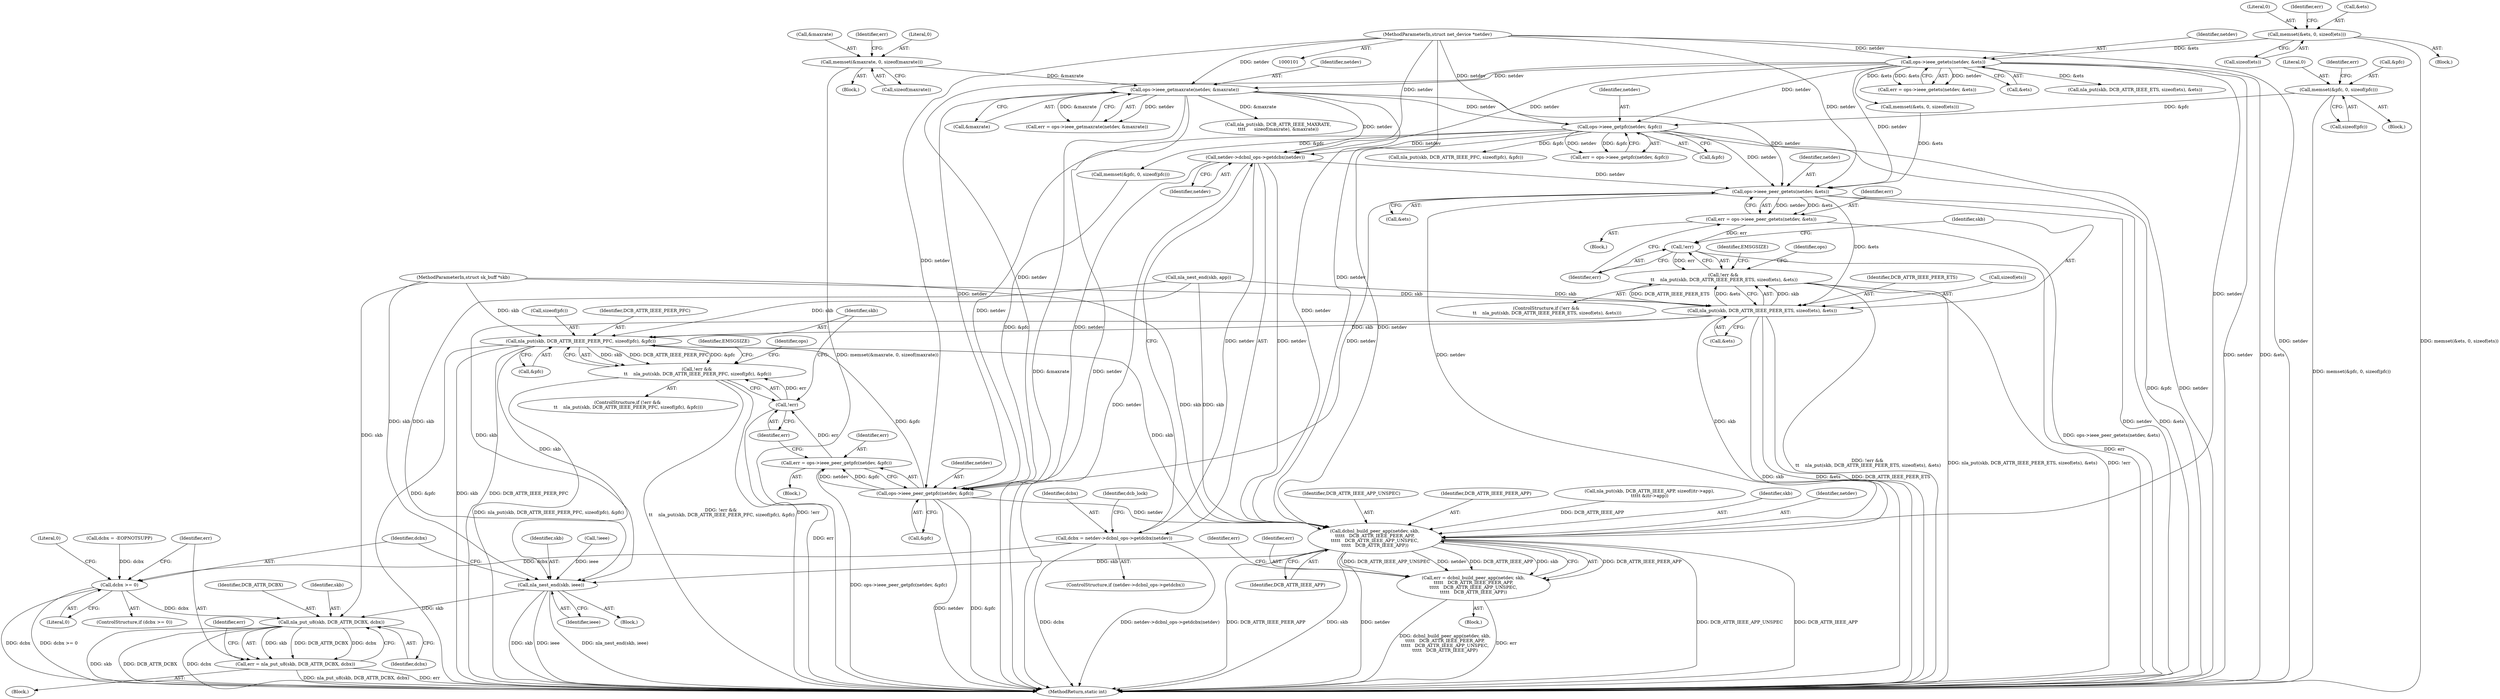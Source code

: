 digraph "0_linux_29cd8ae0e1a39e239a3a7b67da1986add1199fc0_1@pointer" {
"1000291" [label="(Call,netdev->dcbnl_ops->getdcbx(netdev))"];
"1000219" [label="(Call,ops->ieee_getpfc(netdev, &pfc))"];
"1000183" [label="(Call,ops->ieee_getmaxrate(netdev, &maxrate))"];
"1000151" [label="(Call,ops->ieee_getets(netdev, &ets))"];
"1000103" [label="(MethodParameterIn,struct net_device *netdev)"];
"1000143" [label="(Call,memset(&ets, 0, sizeof(ets)))"];
"1000175" [label="(Call,memset(&maxrate, 0, sizeof(maxrate)))"];
"1000211" [label="(Call,memset(&pfc, 0, sizeof(pfc)))"];
"1000289" [label="(Call,dcbx = netdev->dcbnl_ops->getdcbx(netdev))"];
"1000394" [label="(Call,dcbx >= 0)"];
"1000400" [label="(Call,nla_put_u8(skb, DCB_ATTR_DCBX, dcbx))"];
"1000398" [label="(Call,err = nla_put_u8(skb, DCB_ATTR_DCBX, dcbx))"];
"1000318" [label="(Call,ops->ieee_peer_getets(netdev, &ets))"];
"1000316" [label="(Call,err = ops->ieee_peer_getets(netdev, &ets))"];
"1000324" [label="(Call,!err)"];
"1000323" [label="(Call,!err &&\n \t\t    nla_put(skb, DCB_ATTR_IEEE_PEER_ETS, sizeof(ets), &ets))"];
"1000326" [label="(Call,nla_put(skb, DCB_ATTR_IEEE_PEER_ETS, sizeof(ets), &ets))"];
"1000358" [label="(Call,nla_put(skb, DCB_ATTR_IEEE_PEER_PFC, sizeof(pfc), &pfc))"];
"1000355" [label="(Call,!err &&\n \t\t    nla_put(skb, DCB_ATTR_IEEE_PEER_PFC, sizeof(pfc), &pfc))"];
"1000379" [label="(Call,dcbnl_build_peer_app(netdev, skb,\n\t\t\t\t\t   DCB_ATTR_IEEE_PEER_APP,\n\t\t\t\t\t   DCB_ATTR_IEEE_APP_UNSPEC,\n\t\t\t\t\t   DCB_ATTR_IEEE_APP))"];
"1000377" [label="(Call,err = dcbnl_build_peer_app(netdev, skb,\n\t\t\t\t\t   DCB_ATTR_IEEE_PEER_APP,\n\t\t\t\t\t   DCB_ATTR_IEEE_APP_UNSPEC,\n\t\t\t\t\t   DCB_ATTR_IEEE_APP))"];
"1000390" [label="(Call,nla_nest_end(skb, ieee))"];
"1000350" [label="(Call,ops->ieee_peer_getpfc(netdev, &pfc))"];
"1000348" [label="(Call,err = ops->ieee_peer_getpfc(netdev, &pfc))"];
"1000356" [label="(Call,!err)"];
"1000376" [label="(Block,)"];
"1000182" [label="(Identifier,err)"];
"1000402" [label="(Identifier,DCB_ATTR_DCBX)"];
"1000221" [label="(Call,&pfc)"];
"1000209" [label="(Block,)"];
"1000338" [label="(Identifier,ops)"];
"1000395" [label="(Identifier,dcbx)"];
"1000386" [label="(Identifier,err)"];
"1000173" [label="(Block,)"];
"1000348" [label="(Call,err = ops->ieee_peer_getpfc(netdev, &pfc))"];
"1000175" [label="(Call,memset(&maxrate, 0, sizeof(maxrate)))"];
"1000355" [label="(Call,!err &&\n \t\t    nla_put(skb, DCB_ATTR_IEEE_PEER_PFC, sizeof(pfc), &pfc))"];
"1000212" [label="(Call,&pfc)"];
"1000178" [label="(Literal,0)"];
"1000363" [label="(Call,&pfc)"];
"1000301" [label="(Call,nla_nest_end(skb, app))"];
"1000219" [label="(Call,ops->ieee_getpfc(netdev, &pfc))"];
"1000383" [label="(Identifier,DCB_ATTR_IEEE_APP_UNSPEC)"];
"1000390" [label="(Call,nla_nest_end(skb, ieee))"];
"1000146" [label="(Literal,0)"];
"1000399" [label="(Identifier,err)"];
"1000392" [label="(Identifier,ieee)"];
"1000410" [label="(Literal,0)"];
"1000214" [label="(Literal,0)"];
"1000382" [label="(Identifier,DCB_ATTR_IEEE_PEER_APP)"];
"1000310" [label="(Call,memset(&ets, 0, sizeof(ets)))"];
"1000143" [label="(Call,memset(&ets, 0, sizeof(ets)))"];
"1000326" [label="(Call,nla_put(skb, DCB_ATTR_IEEE_PEER_ETS, sizeof(ets), &ets))"];
"1000324" [label="(Call,!err)"];
"1000356" [label="(Call,!err)"];
"1000104" [label="(Block,)"];
"1000371" [label="(Identifier,ops)"];
"1000316" [label="(Call,err = ops->ieee_peer_getets(netdev, &ets))"];
"1000405" [label="(Identifier,err)"];
"1000150" [label="(Identifier,err)"];
"1000379" [label="(Call,dcbnl_build_peer_app(netdev, skb,\n\t\t\t\t\t   DCB_ATTR_IEEE_PEER_APP,\n\t\t\t\t\t   DCB_ATTR_IEEE_APP_UNSPEC,\n\t\t\t\t\t   DCB_ATTR_IEEE_APP))"];
"1000179" [label="(Call,sizeof(maxrate))"];
"1000211" [label="(Call,memset(&pfc, 0, sizeof(pfc)))"];
"1000102" [label="(MethodParameterIn,struct sk_buff *skb)"];
"1000183" [label="(Call,ops->ieee_getmaxrate(netdev, &maxrate))"];
"1000318" [label="(Call,ops->ieee_peer_getets(netdev, &ets))"];
"1000218" [label="(Identifier,err)"];
"1000354" [label="(ControlStructure,if (!err &&\n \t\t    nla_put(skb, DCB_ATTR_IEEE_PEER_PFC, sizeof(pfc), &pfc)))"];
"1000227" [label="(Call,nla_put(skb, DCB_ATTR_IEEE_PFC, sizeof(pfc), &pfc))"];
"1000396" [label="(Literal,0)"];
"1000263" [label="(Call,nla_put(skb, DCB_ATTR_IEEE_APP, sizeof(itr->app),\n\t\t\t\t\t &itr->app))"];
"1000151" [label="(Call,ops->ieee_getets(netdev, &ets))"];
"1000403" [label="(Identifier,dcbx)"];
"1000185" [label="(Call,&maxrate)"];
"1000393" [label="(ControlStructure,if (dcbx >= 0))"];
"1000349" [label="(Identifier,err)"];
"1000357" [label="(Identifier,err)"];
"1000401" [label="(Identifier,skb)"];
"1000220" [label="(Identifier,netdev)"];
"1000397" [label="(Block,)"];
"1000319" [label="(Identifier,netdev)"];
"1000176" [label="(Call,&maxrate)"];
"1000411" [label="(MethodReturn,static int)"];
"1000378" [label="(Identifier,err)"];
"1000351" [label="(Identifier,netdev)"];
"1000359" [label="(Identifier,skb)"];
"1000184" [label="(Identifier,netdev)"];
"1000331" [label="(Call,&ets)"];
"1000381" [label="(Identifier,skb)"];
"1000103" [label="(MethodParameterIn,struct net_device *netdev)"];
"1000335" [label="(Identifier,EMSGSIZE)"];
"1000380" [label="(Identifier,netdev)"];
"1000367" [label="(Identifier,EMSGSIZE)"];
"1000291" [label="(Call,netdev->dcbnl_ops->getdcbx(netdev))"];
"1000320" [label="(Call,&ets)"];
"1000283" [label="(ControlStructure,if (netdev->dcbnl_ops->getdcbx))"];
"1000329" [label="(Call,sizeof(ets))"];
"1000289" [label="(Call,dcbx = netdev->dcbnl_ops->getdcbx(netdev))"];
"1000181" [label="(Call,err = ops->ieee_getmaxrate(netdev, &maxrate))"];
"1000394" [label="(Call,dcbx >= 0)"];
"1000358" [label="(Call,nla_put(skb, DCB_ATTR_IEEE_PEER_PFC, sizeof(pfc), &pfc))"];
"1000350" [label="(Call,ops->ieee_peer_getpfc(netdev, &pfc))"];
"1000342" [label="(Call,memset(&pfc, 0, sizeof(pfc)))"];
"1000217" [label="(Call,err = ops->ieee_getpfc(netdev, &pfc))"];
"1000352" [label="(Call,&pfc)"];
"1000149" [label="(Call,err = ops->ieee_getets(netdev, &ets))"];
"1000322" [label="(ControlStructure,if (!err &&\n \t\t    nla_put(skb, DCB_ATTR_IEEE_PEER_ETS, sizeof(ets), &ets)))"];
"1000153" [label="(Call,&ets)"];
"1000152" [label="(Identifier,netdev)"];
"1000327" [label="(Identifier,skb)"];
"1000132" [label="(Call,!ieee)"];
"1000141" [label="(Block,)"];
"1000193" [label="(Call,nla_put(skb, DCB_ATTR_IEEE_MAXRATE,\n\t\t\t\t      sizeof(maxrate), &maxrate))"];
"1000308" [label="(Block,)"];
"1000361" [label="(Call,sizeof(pfc))"];
"1000377" [label="(Call,err = dcbnl_build_peer_app(netdev, skb,\n\t\t\t\t\t   DCB_ATTR_IEEE_PEER_APP,\n\t\t\t\t\t   DCB_ATTR_IEEE_APP_UNSPEC,\n\t\t\t\t\t   DCB_ATTR_IEEE_APP))"];
"1000292" [label="(Identifier,netdev)"];
"1000340" [label="(Block,)"];
"1000391" [label="(Identifier,skb)"];
"1000159" [label="(Call,nla_put(skb, DCB_ATTR_IEEE_ETS, sizeof(ets), &ets))"];
"1000290" [label="(Identifier,dcbx)"];
"1000328" [label="(Identifier,DCB_ATTR_IEEE_PEER_ETS)"];
"1000323" [label="(Call,!err &&\n \t\t    nla_put(skb, DCB_ATTR_IEEE_PEER_ETS, sizeof(ets), &ets))"];
"1000317" [label="(Identifier,err)"];
"1000360" [label="(Identifier,DCB_ATTR_IEEE_PEER_PFC)"];
"1000300" [label="(Identifier,dcb_lock)"];
"1000144" [label="(Call,&ets)"];
"1000294" [label="(Call,dcbx = -EOPNOTSUPP)"];
"1000384" [label="(Identifier,DCB_ATTR_IEEE_APP)"];
"1000398" [label="(Call,err = nla_put_u8(skb, DCB_ATTR_DCBX, dcbx))"];
"1000325" [label="(Identifier,err)"];
"1000215" [label="(Call,sizeof(pfc))"];
"1000147" [label="(Call,sizeof(ets))"];
"1000400" [label="(Call,nla_put_u8(skb, DCB_ATTR_DCBX, dcbx))"];
"1000291" -> "1000289"  [label="AST: "];
"1000291" -> "1000292"  [label="CFG: "];
"1000292" -> "1000291"  [label="AST: "];
"1000289" -> "1000291"  [label="CFG: "];
"1000291" -> "1000411"  [label="DDG: netdev"];
"1000291" -> "1000289"  [label="DDG: netdev"];
"1000219" -> "1000291"  [label="DDG: netdev"];
"1000183" -> "1000291"  [label="DDG: netdev"];
"1000151" -> "1000291"  [label="DDG: netdev"];
"1000103" -> "1000291"  [label="DDG: netdev"];
"1000291" -> "1000318"  [label="DDG: netdev"];
"1000291" -> "1000350"  [label="DDG: netdev"];
"1000291" -> "1000379"  [label="DDG: netdev"];
"1000219" -> "1000217"  [label="AST: "];
"1000219" -> "1000221"  [label="CFG: "];
"1000220" -> "1000219"  [label="AST: "];
"1000221" -> "1000219"  [label="AST: "];
"1000217" -> "1000219"  [label="CFG: "];
"1000219" -> "1000411"  [label="DDG: &pfc"];
"1000219" -> "1000411"  [label="DDG: netdev"];
"1000219" -> "1000217"  [label="DDG: netdev"];
"1000219" -> "1000217"  [label="DDG: &pfc"];
"1000183" -> "1000219"  [label="DDG: netdev"];
"1000151" -> "1000219"  [label="DDG: netdev"];
"1000103" -> "1000219"  [label="DDG: netdev"];
"1000211" -> "1000219"  [label="DDG: &pfc"];
"1000219" -> "1000227"  [label="DDG: &pfc"];
"1000219" -> "1000318"  [label="DDG: netdev"];
"1000219" -> "1000342"  [label="DDG: &pfc"];
"1000219" -> "1000350"  [label="DDG: netdev"];
"1000219" -> "1000379"  [label="DDG: netdev"];
"1000183" -> "1000181"  [label="AST: "];
"1000183" -> "1000185"  [label="CFG: "];
"1000184" -> "1000183"  [label="AST: "];
"1000185" -> "1000183"  [label="AST: "];
"1000181" -> "1000183"  [label="CFG: "];
"1000183" -> "1000411"  [label="DDG: &maxrate"];
"1000183" -> "1000411"  [label="DDG: netdev"];
"1000183" -> "1000181"  [label="DDG: netdev"];
"1000183" -> "1000181"  [label="DDG: &maxrate"];
"1000151" -> "1000183"  [label="DDG: netdev"];
"1000103" -> "1000183"  [label="DDG: netdev"];
"1000175" -> "1000183"  [label="DDG: &maxrate"];
"1000183" -> "1000193"  [label="DDG: &maxrate"];
"1000183" -> "1000318"  [label="DDG: netdev"];
"1000183" -> "1000350"  [label="DDG: netdev"];
"1000183" -> "1000379"  [label="DDG: netdev"];
"1000151" -> "1000149"  [label="AST: "];
"1000151" -> "1000153"  [label="CFG: "];
"1000152" -> "1000151"  [label="AST: "];
"1000153" -> "1000151"  [label="AST: "];
"1000149" -> "1000151"  [label="CFG: "];
"1000151" -> "1000411"  [label="DDG: netdev"];
"1000151" -> "1000411"  [label="DDG: &ets"];
"1000151" -> "1000149"  [label="DDG: netdev"];
"1000151" -> "1000149"  [label="DDG: &ets"];
"1000103" -> "1000151"  [label="DDG: netdev"];
"1000143" -> "1000151"  [label="DDG: &ets"];
"1000151" -> "1000159"  [label="DDG: &ets"];
"1000151" -> "1000310"  [label="DDG: &ets"];
"1000151" -> "1000318"  [label="DDG: netdev"];
"1000151" -> "1000350"  [label="DDG: netdev"];
"1000151" -> "1000379"  [label="DDG: netdev"];
"1000103" -> "1000101"  [label="AST: "];
"1000103" -> "1000411"  [label="DDG: netdev"];
"1000103" -> "1000318"  [label="DDG: netdev"];
"1000103" -> "1000350"  [label="DDG: netdev"];
"1000103" -> "1000379"  [label="DDG: netdev"];
"1000143" -> "1000141"  [label="AST: "];
"1000143" -> "1000147"  [label="CFG: "];
"1000144" -> "1000143"  [label="AST: "];
"1000146" -> "1000143"  [label="AST: "];
"1000147" -> "1000143"  [label="AST: "];
"1000150" -> "1000143"  [label="CFG: "];
"1000143" -> "1000411"  [label="DDG: memset(&ets, 0, sizeof(ets))"];
"1000175" -> "1000173"  [label="AST: "];
"1000175" -> "1000179"  [label="CFG: "];
"1000176" -> "1000175"  [label="AST: "];
"1000178" -> "1000175"  [label="AST: "];
"1000179" -> "1000175"  [label="AST: "];
"1000182" -> "1000175"  [label="CFG: "];
"1000175" -> "1000411"  [label="DDG: memset(&maxrate, 0, sizeof(maxrate))"];
"1000211" -> "1000209"  [label="AST: "];
"1000211" -> "1000215"  [label="CFG: "];
"1000212" -> "1000211"  [label="AST: "];
"1000214" -> "1000211"  [label="AST: "];
"1000215" -> "1000211"  [label="AST: "];
"1000218" -> "1000211"  [label="CFG: "];
"1000211" -> "1000411"  [label="DDG: memset(&pfc, 0, sizeof(pfc))"];
"1000289" -> "1000283"  [label="AST: "];
"1000290" -> "1000289"  [label="AST: "];
"1000300" -> "1000289"  [label="CFG: "];
"1000289" -> "1000411"  [label="DDG: netdev->dcbnl_ops->getdcbx(netdev)"];
"1000289" -> "1000411"  [label="DDG: dcbx"];
"1000289" -> "1000394"  [label="DDG: dcbx"];
"1000394" -> "1000393"  [label="AST: "];
"1000394" -> "1000396"  [label="CFG: "];
"1000395" -> "1000394"  [label="AST: "];
"1000396" -> "1000394"  [label="AST: "];
"1000399" -> "1000394"  [label="CFG: "];
"1000410" -> "1000394"  [label="CFG: "];
"1000394" -> "1000411"  [label="DDG: dcbx >= 0"];
"1000394" -> "1000411"  [label="DDG: dcbx"];
"1000294" -> "1000394"  [label="DDG: dcbx"];
"1000394" -> "1000400"  [label="DDG: dcbx"];
"1000400" -> "1000398"  [label="AST: "];
"1000400" -> "1000403"  [label="CFG: "];
"1000401" -> "1000400"  [label="AST: "];
"1000402" -> "1000400"  [label="AST: "];
"1000403" -> "1000400"  [label="AST: "];
"1000398" -> "1000400"  [label="CFG: "];
"1000400" -> "1000411"  [label="DDG: skb"];
"1000400" -> "1000411"  [label="DDG: DCB_ATTR_DCBX"];
"1000400" -> "1000411"  [label="DDG: dcbx"];
"1000400" -> "1000398"  [label="DDG: skb"];
"1000400" -> "1000398"  [label="DDG: DCB_ATTR_DCBX"];
"1000400" -> "1000398"  [label="DDG: dcbx"];
"1000390" -> "1000400"  [label="DDG: skb"];
"1000102" -> "1000400"  [label="DDG: skb"];
"1000398" -> "1000397"  [label="AST: "];
"1000399" -> "1000398"  [label="AST: "];
"1000405" -> "1000398"  [label="CFG: "];
"1000398" -> "1000411"  [label="DDG: nla_put_u8(skb, DCB_ATTR_DCBX, dcbx)"];
"1000398" -> "1000411"  [label="DDG: err"];
"1000318" -> "1000316"  [label="AST: "];
"1000318" -> "1000320"  [label="CFG: "];
"1000319" -> "1000318"  [label="AST: "];
"1000320" -> "1000318"  [label="AST: "];
"1000316" -> "1000318"  [label="CFG: "];
"1000318" -> "1000411"  [label="DDG: netdev"];
"1000318" -> "1000411"  [label="DDG: &ets"];
"1000318" -> "1000316"  [label="DDG: netdev"];
"1000318" -> "1000316"  [label="DDG: &ets"];
"1000310" -> "1000318"  [label="DDG: &ets"];
"1000318" -> "1000326"  [label="DDG: &ets"];
"1000318" -> "1000350"  [label="DDG: netdev"];
"1000318" -> "1000379"  [label="DDG: netdev"];
"1000316" -> "1000308"  [label="AST: "];
"1000317" -> "1000316"  [label="AST: "];
"1000325" -> "1000316"  [label="CFG: "];
"1000316" -> "1000411"  [label="DDG: ops->ieee_peer_getets(netdev, &ets)"];
"1000316" -> "1000324"  [label="DDG: err"];
"1000324" -> "1000323"  [label="AST: "];
"1000324" -> "1000325"  [label="CFG: "];
"1000325" -> "1000324"  [label="AST: "];
"1000327" -> "1000324"  [label="CFG: "];
"1000323" -> "1000324"  [label="CFG: "];
"1000324" -> "1000411"  [label="DDG: err"];
"1000324" -> "1000323"  [label="DDG: err"];
"1000323" -> "1000322"  [label="AST: "];
"1000323" -> "1000326"  [label="CFG: "];
"1000326" -> "1000323"  [label="AST: "];
"1000335" -> "1000323"  [label="CFG: "];
"1000338" -> "1000323"  [label="CFG: "];
"1000323" -> "1000411"  [label="DDG: nla_put(skb, DCB_ATTR_IEEE_PEER_ETS, sizeof(ets), &ets)"];
"1000323" -> "1000411"  [label="DDG: !err"];
"1000323" -> "1000411"  [label="DDG: !err &&\n \t\t    nla_put(skb, DCB_ATTR_IEEE_PEER_ETS, sizeof(ets), &ets)"];
"1000326" -> "1000323"  [label="DDG: skb"];
"1000326" -> "1000323"  [label="DDG: DCB_ATTR_IEEE_PEER_ETS"];
"1000326" -> "1000323"  [label="DDG: &ets"];
"1000326" -> "1000331"  [label="CFG: "];
"1000327" -> "1000326"  [label="AST: "];
"1000328" -> "1000326"  [label="AST: "];
"1000329" -> "1000326"  [label="AST: "];
"1000331" -> "1000326"  [label="AST: "];
"1000326" -> "1000411"  [label="DDG: &ets"];
"1000326" -> "1000411"  [label="DDG: DCB_ATTR_IEEE_PEER_ETS"];
"1000326" -> "1000411"  [label="DDG: skb"];
"1000301" -> "1000326"  [label="DDG: skb"];
"1000102" -> "1000326"  [label="DDG: skb"];
"1000326" -> "1000358"  [label="DDG: skb"];
"1000326" -> "1000379"  [label="DDG: skb"];
"1000326" -> "1000390"  [label="DDG: skb"];
"1000358" -> "1000355"  [label="AST: "];
"1000358" -> "1000363"  [label="CFG: "];
"1000359" -> "1000358"  [label="AST: "];
"1000360" -> "1000358"  [label="AST: "];
"1000361" -> "1000358"  [label="AST: "];
"1000363" -> "1000358"  [label="AST: "];
"1000355" -> "1000358"  [label="CFG: "];
"1000358" -> "1000411"  [label="DDG: DCB_ATTR_IEEE_PEER_PFC"];
"1000358" -> "1000411"  [label="DDG: &pfc"];
"1000358" -> "1000411"  [label="DDG: skb"];
"1000358" -> "1000355"  [label="DDG: skb"];
"1000358" -> "1000355"  [label="DDG: DCB_ATTR_IEEE_PEER_PFC"];
"1000358" -> "1000355"  [label="DDG: &pfc"];
"1000301" -> "1000358"  [label="DDG: skb"];
"1000102" -> "1000358"  [label="DDG: skb"];
"1000350" -> "1000358"  [label="DDG: &pfc"];
"1000358" -> "1000379"  [label="DDG: skb"];
"1000358" -> "1000390"  [label="DDG: skb"];
"1000355" -> "1000354"  [label="AST: "];
"1000355" -> "1000356"  [label="CFG: "];
"1000356" -> "1000355"  [label="AST: "];
"1000367" -> "1000355"  [label="CFG: "];
"1000371" -> "1000355"  [label="CFG: "];
"1000355" -> "1000411"  [label="DDG: !err"];
"1000355" -> "1000411"  [label="DDG: nla_put(skb, DCB_ATTR_IEEE_PEER_PFC, sizeof(pfc), &pfc)"];
"1000355" -> "1000411"  [label="DDG: !err &&\n \t\t    nla_put(skb, DCB_ATTR_IEEE_PEER_PFC, sizeof(pfc), &pfc)"];
"1000356" -> "1000355"  [label="DDG: err"];
"1000379" -> "1000377"  [label="AST: "];
"1000379" -> "1000384"  [label="CFG: "];
"1000380" -> "1000379"  [label="AST: "];
"1000381" -> "1000379"  [label="AST: "];
"1000382" -> "1000379"  [label="AST: "];
"1000383" -> "1000379"  [label="AST: "];
"1000384" -> "1000379"  [label="AST: "];
"1000377" -> "1000379"  [label="CFG: "];
"1000379" -> "1000411"  [label="DDG: DCB_ATTR_IEEE_APP_UNSPEC"];
"1000379" -> "1000411"  [label="DDG: DCB_ATTR_IEEE_APP"];
"1000379" -> "1000411"  [label="DDG: netdev"];
"1000379" -> "1000411"  [label="DDG: DCB_ATTR_IEEE_PEER_APP"];
"1000379" -> "1000411"  [label="DDG: skb"];
"1000379" -> "1000377"  [label="DDG: DCB_ATTR_IEEE_PEER_APP"];
"1000379" -> "1000377"  [label="DDG: DCB_ATTR_IEEE_APP_UNSPEC"];
"1000379" -> "1000377"  [label="DDG: netdev"];
"1000379" -> "1000377"  [label="DDG: DCB_ATTR_IEEE_APP"];
"1000379" -> "1000377"  [label="DDG: skb"];
"1000350" -> "1000379"  [label="DDG: netdev"];
"1000301" -> "1000379"  [label="DDG: skb"];
"1000102" -> "1000379"  [label="DDG: skb"];
"1000263" -> "1000379"  [label="DDG: DCB_ATTR_IEEE_APP"];
"1000379" -> "1000390"  [label="DDG: skb"];
"1000377" -> "1000376"  [label="AST: "];
"1000378" -> "1000377"  [label="AST: "];
"1000386" -> "1000377"  [label="CFG: "];
"1000377" -> "1000411"  [label="DDG: dcbnl_build_peer_app(netdev, skb,\n\t\t\t\t\t   DCB_ATTR_IEEE_PEER_APP,\n\t\t\t\t\t   DCB_ATTR_IEEE_APP_UNSPEC,\n\t\t\t\t\t   DCB_ATTR_IEEE_APP)"];
"1000377" -> "1000411"  [label="DDG: err"];
"1000390" -> "1000104"  [label="AST: "];
"1000390" -> "1000392"  [label="CFG: "];
"1000391" -> "1000390"  [label="AST: "];
"1000392" -> "1000390"  [label="AST: "];
"1000395" -> "1000390"  [label="CFG: "];
"1000390" -> "1000411"  [label="DDG: ieee"];
"1000390" -> "1000411"  [label="DDG: nla_nest_end(skb, ieee)"];
"1000390" -> "1000411"  [label="DDG: skb"];
"1000301" -> "1000390"  [label="DDG: skb"];
"1000102" -> "1000390"  [label="DDG: skb"];
"1000132" -> "1000390"  [label="DDG: ieee"];
"1000350" -> "1000348"  [label="AST: "];
"1000350" -> "1000352"  [label="CFG: "];
"1000351" -> "1000350"  [label="AST: "];
"1000352" -> "1000350"  [label="AST: "];
"1000348" -> "1000350"  [label="CFG: "];
"1000350" -> "1000411"  [label="DDG: netdev"];
"1000350" -> "1000411"  [label="DDG: &pfc"];
"1000350" -> "1000348"  [label="DDG: netdev"];
"1000350" -> "1000348"  [label="DDG: &pfc"];
"1000342" -> "1000350"  [label="DDG: &pfc"];
"1000348" -> "1000340"  [label="AST: "];
"1000349" -> "1000348"  [label="AST: "];
"1000357" -> "1000348"  [label="CFG: "];
"1000348" -> "1000411"  [label="DDG: ops->ieee_peer_getpfc(netdev, &pfc)"];
"1000348" -> "1000356"  [label="DDG: err"];
"1000356" -> "1000357"  [label="CFG: "];
"1000357" -> "1000356"  [label="AST: "];
"1000359" -> "1000356"  [label="CFG: "];
"1000356" -> "1000411"  [label="DDG: err"];
}
